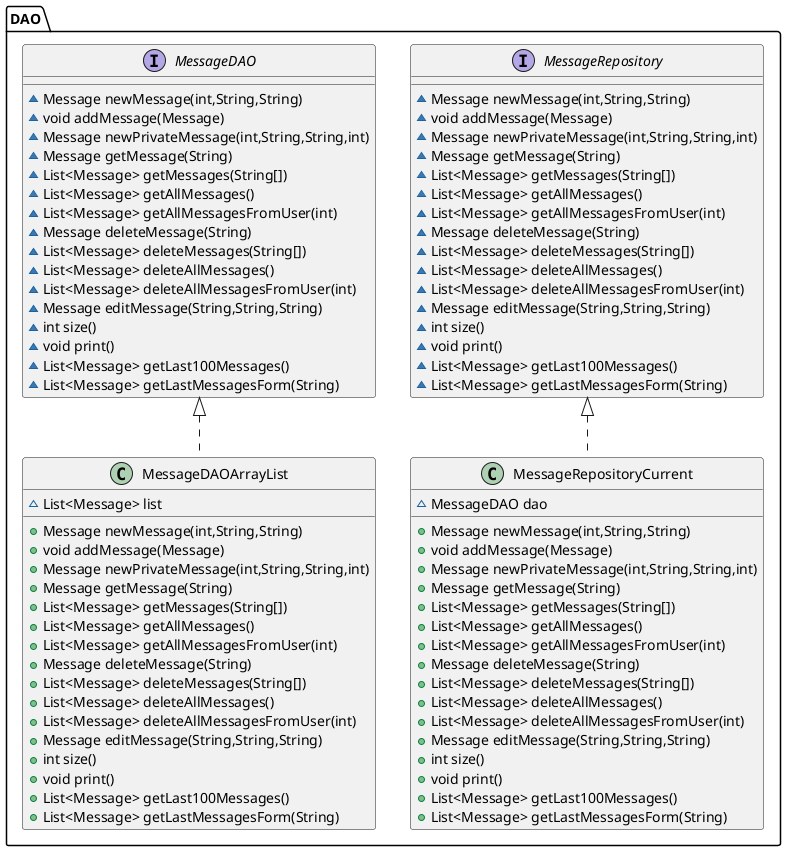 @startuml
class DAO.MessageDAOArrayList {
~ List<Message> list
+ Message newMessage(int,String,String)
+ void addMessage(Message)
+ Message newPrivateMessage(int,String,String,int)
+ Message getMessage(String)
+ List<Message> getMessages(String[])
+ List<Message> getAllMessages()
+ List<Message> getAllMessagesFromUser(int)
+ Message deleteMessage(String)
+ List<Message> deleteMessages(String[])
+ List<Message> deleteAllMessages()
+ List<Message> deleteAllMessagesFromUser(int)
+ Message editMessage(String,String,String)
+ int size()
+ void print()
+ List<Message> getLast100Messages()
+ List<Message> getLastMessagesForm(String)
}
interface DAO.MessageRepository {
~ Message newMessage(int,String,String)
~ void addMessage(Message)
~ Message newPrivateMessage(int,String,String,int)
~ Message getMessage(String)
~ List<Message> getMessages(String[])
~ List<Message> getAllMessages()
~ List<Message> getAllMessagesFromUser(int)
~ Message deleteMessage(String)
~ List<Message> deleteMessages(String[])
~ List<Message> deleteAllMessages()
~ List<Message> deleteAllMessagesFromUser(int)
~ Message editMessage(String,String,String)
~ int size()
~ void print()
~ List<Message> getLast100Messages()
~ List<Message> getLastMessagesForm(String)
}
interface DAO.MessageDAO {
~ Message newMessage(int,String,String)
~ void addMessage(Message)
~ Message newPrivateMessage(int,String,String,int)
~ Message getMessage(String)
~ List<Message> getMessages(String[])
~ List<Message> getAllMessages()
~ List<Message> getAllMessagesFromUser(int)
~ Message deleteMessage(String)
~ List<Message> deleteMessages(String[])
~ List<Message> deleteAllMessages()
~ List<Message> deleteAllMessagesFromUser(int)
~ Message editMessage(String,String,String)
~ int size()
~ void print()
~ List<Message> getLast100Messages()
~ List<Message> getLastMessagesForm(String)
}
class DAO.MessageRepositoryCurrent {
~ MessageDAO dao
+ Message newMessage(int,String,String)
+ void addMessage(Message)
+ Message newPrivateMessage(int,String,String,int)
+ Message getMessage(String)
+ List<Message> getMessages(String[])
+ List<Message> getAllMessages()
+ List<Message> getAllMessagesFromUser(int)
+ Message deleteMessage(String)
+ List<Message> deleteMessages(String[])
+ List<Message> deleteAllMessages()
+ List<Message> deleteAllMessagesFromUser(int)
+ Message editMessage(String,String,String)
+ int size()
+ void print()
+ List<Message> getLast100Messages()
+ List<Message> getLastMessagesForm(String)
}


DAO.MessageDAO <|.. DAO.MessageDAOArrayList
DAO.MessageRepository <|.. DAO.MessageRepositoryCurrent
@enduml